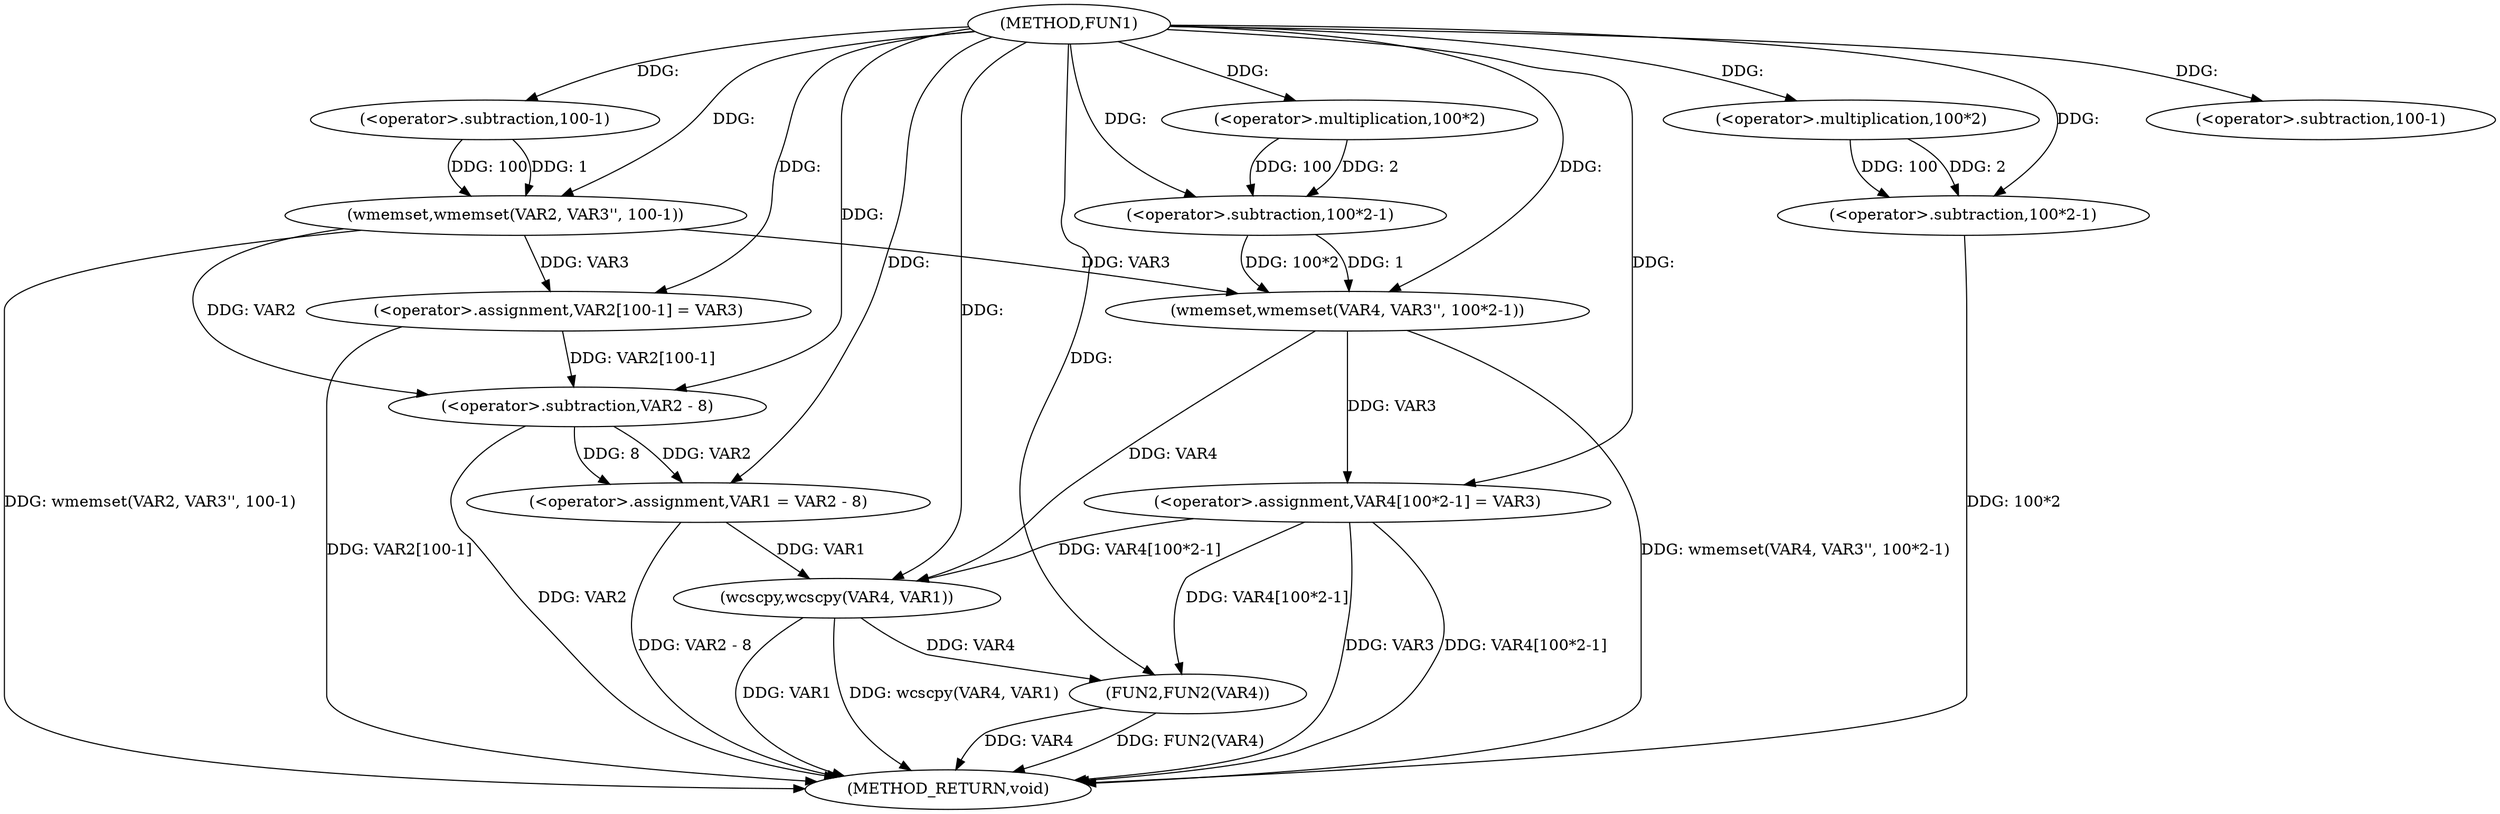 digraph FUN1 {  
"1000100" [label = "(METHOD,FUN1)" ]
"1000146" [label = "(METHOD_RETURN,void)" ]
"1000104" [label = "(wmemset,wmemset(VAR2, VAR3'', 100-1))" ]
"1000107" [label = "(<operator>.subtraction,100-1)" ]
"1000110" [label = "(<operator>.assignment,VAR2[100-1] = VAR3)" ]
"1000113" [label = "(<operator>.subtraction,100-1)" ]
"1000117" [label = "(<operator>.assignment,VAR1 = VAR2 - 8)" ]
"1000119" [label = "(<operator>.subtraction,VAR2 - 8)" ]
"1000124" [label = "(wmemset,wmemset(VAR4, VAR3'', 100*2-1))" ]
"1000127" [label = "(<operator>.subtraction,100*2-1)" ]
"1000128" [label = "(<operator>.multiplication,100*2)" ]
"1000132" [label = "(<operator>.assignment,VAR4[100*2-1] = VAR3)" ]
"1000135" [label = "(<operator>.subtraction,100*2-1)" ]
"1000136" [label = "(<operator>.multiplication,100*2)" ]
"1000141" [label = "(wcscpy,wcscpy(VAR4, VAR1))" ]
"1000144" [label = "(FUN2,FUN2(VAR4))" ]
  "1000104" -> "1000146"  [ label = "DDG: wmemset(VAR2, VAR3'', 100-1)"] 
  "1000132" -> "1000146"  [ label = "DDG: VAR3"] 
  "1000144" -> "1000146"  [ label = "DDG: FUN2(VAR4)"] 
  "1000132" -> "1000146"  [ label = "DDG: VAR4[100*2-1]"] 
  "1000117" -> "1000146"  [ label = "DDG: VAR2 - 8"] 
  "1000110" -> "1000146"  [ label = "DDG: VAR2[100-1]"] 
  "1000124" -> "1000146"  [ label = "DDG: wmemset(VAR4, VAR3'', 100*2-1)"] 
  "1000141" -> "1000146"  [ label = "DDG: wcscpy(VAR4, VAR1)"] 
  "1000119" -> "1000146"  [ label = "DDG: VAR2"] 
  "1000141" -> "1000146"  [ label = "DDG: VAR1"] 
  "1000135" -> "1000146"  [ label = "DDG: 100*2"] 
  "1000144" -> "1000146"  [ label = "DDG: VAR4"] 
  "1000100" -> "1000104"  [ label = "DDG: "] 
  "1000107" -> "1000104"  [ label = "DDG: 100"] 
  "1000107" -> "1000104"  [ label = "DDG: 1"] 
  "1000100" -> "1000107"  [ label = "DDG: "] 
  "1000104" -> "1000110"  [ label = "DDG: VAR3"] 
  "1000100" -> "1000110"  [ label = "DDG: "] 
  "1000100" -> "1000113"  [ label = "DDG: "] 
  "1000119" -> "1000117"  [ label = "DDG: VAR2"] 
  "1000119" -> "1000117"  [ label = "DDG: 8"] 
  "1000100" -> "1000117"  [ label = "DDG: "] 
  "1000104" -> "1000119"  [ label = "DDG: VAR2"] 
  "1000110" -> "1000119"  [ label = "DDG: VAR2[100-1]"] 
  "1000100" -> "1000119"  [ label = "DDG: "] 
  "1000100" -> "1000124"  [ label = "DDG: "] 
  "1000104" -> "1000124"  [ label = "DDG: VAR3"] 
  "1000127" -> "1000124"  [ label = "DDG: 100*2"] 
  "1000127" -> "1000124"  [ label = "DDG: 1"] 
  "1000128" -> "1000127"  [ label = "DDG: 100"] 
  "1000128" -> "1000127"  [ label = "DDG: 2"] 
  "1000100" -> "1000128"  [ label = "DDG: "] 
  "1000100" -> "1000127"  [ label = "DDG: "] 
  "1000124" -> "1000132"  [ label = "DDG: VAR3"] 
  "1000100" -> "1000132"  [ label = "DDG: "] 
  "1000136" -> "1000135"  [ label = "DDG: 100"] 
  "1000136" -> "1000135"  [ label = "DDG: 2"] 
  "1000100" -> "1000136"  [ label = "DDG: "] 
  "1000100" -> "1000135"  [ label = "DDG: "] 
  "1000124" -> "1000141"  [ label = "DDG: VAR4"] 
  "1000132" -> "1000141"  [ label = "DDG: VAR4[100*2-1]"] 
  "1000100" -> "1000141"  [ label = "DDG: "] 
  "1000117" -> "1000141"  [ label = "DDG: VAR1"] 
  "1000141" -> "1000144"  [ label = "DDG: VAR4"] 
  "1000132" -> "1000144"  [ label = "DDG: VAR4[100*2-1]"] 
  "1000100" -> "1000144"  [ label = "DDG: "] 
}
